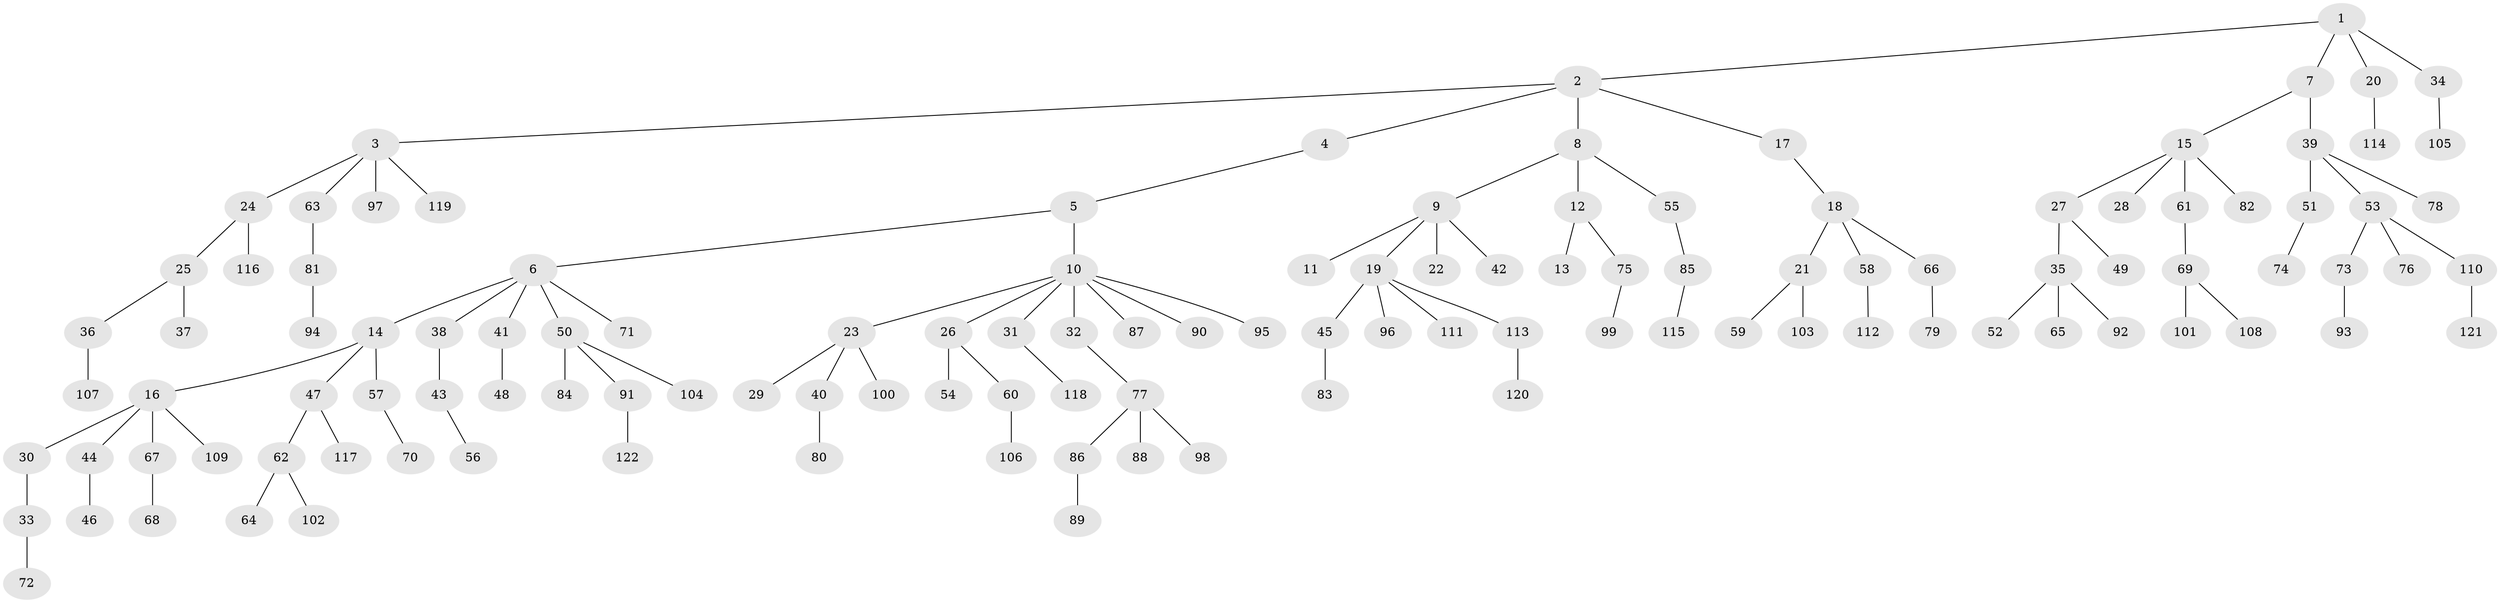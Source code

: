 // coarse degree distribution, {4: 0.07317073170731707, 5: 0.07317073170731707, 3: 0.07317073170731707, 7: 0.012195121951219513, 1: 0.573170731707317, 2: 0.18292682926829268, 6: 0.012195121951219513}
// Generated by graph-tools (version 1.1) at 2025/52/02/27/25 19:52:12]
// undirected, 122 vertices, 121 edges
graph export_dot {
graph [start="1"]
  node [color=gray90,style=filled];
  1;
  2;
  3;
  4;
  5;
  6;
  7;
  8;
  9;
  10;
  11;
  12;
  13;
  14;
  15;
  16;
  17;
  18;
  19;
  20;
  21;
  22;
  23;
  24;
  25;
  26;
  27;
  28;
  29;
  30;
  31;
  32;
  33;
  34;
  35;
  36;
  37;
  38;
  39;
  40;
  41;
  42;
  43;
  44;
  45;
  46;
  47;
  48;
  49;
  50;
  51;
  52;
  53;
  54;
  55;
  56;
  57;
  58;
  59;
  60;
  61;
  62;
  63;
  64;
  65;
  66;
  67;
  68;
  69;
  70;
  71;
  72;
  73;
  74;
  75;
  76;
  77;
  78;
  79;
  80;
  81;
  82;
  83;
  84;
  85;
  86;
  87;
  88;
  89;
  90;
  91;
  92;
  93;
  94;
  95;
  96;
  97;
  98;
  99;
  100;
  101;
  102;
  103;
  104;
  105;
  106;
  107;
  108;
  109;
  110;
  111;
  112;
  113;
  114;
  115;
  116;
  117;
  118;
  119;
  120;
  121;
  122;
  1 -- 2;
  1 -- 7;
  1 -- 20;
  1 -- 34;
  2 -- 3;
  2 -- 4;
  2 -- 8;
  2 -- 17;
  3 -- 24;
  3 -- 63;
  3 -- 97;
  3 -- 119;
  4 -- 5;
  5 -- 6;
  5 -- 10;
  6 -- 14;
  6 -- 38;
  6 -- 41;
  6 -- 50;
  6 -- 71;
  7 -- 15;
  7 -- 39;
  8 -- 9;
  8 -- 12;
  8 -- 55;
  9 -- 11;
  9 -- 19;
  9 -- 22;
  9 -- 42;
  10 -- 23;
  10 -- 26;
  10 -- 31;
  10 -- 32;
  10 -- 87;
  10 -- 90;
  10 -- 95;
  12 -- 13;
  12 -- 75;
  14 -- 16;
  14 -- 47;
  14 -- 57;
  15 -- 27;
  15 -- 28;
  15 -- 61;
  15 -- 82;
  16 -- 30;
  16 -- 44;
  16 -- 67;
  16 -- 109;
  17 -- 18;
  18 -- 21;
  18 -- 58;
  18 -- 66;
  19 -- 45;
  19 -- 96;
  19 -- 111;
  19 -- 113;
  20 -- 114;
  21 -- 59;
  21 -- 103;
  23 -- 29;
  23 -- 40;
  23 -- 100;
  24 -- 25;
  24 -- 116;
  25 -- 36;
  25 -- 37;
  26 -- 54;
  26 -- 60;
  27 -- 35;
  27 -- 49;
  30 -- 33;
  31 -- 118;
  32 -- 77;
  33 -- 72;
  34 -- 105;
  35 -- 52;
  35 -- 65;
  35 -- 92;
  36 -- 107;
  38 -- 43;
  39 -- 51;
  39 -- 53;
  39 -- 78;
  40 -- 80;
  41 -- 48;
  43 -- 56;
  44 -- 46;
  45 -- 83;
  47 -- 62;
  47 -- 117;
  50 -- 84;
  50 -- 91;
  50 -- 104;
  51 -- 74;
  53 -- 73;
  53 -- 76;
  53 -- 110;
  55 -- 85;
  57 -- 70;
  58 -- 112;
  60 -- 106;
  61 -- 69;
  62 -- 64;
  62 -- 102;
  63 -- 81;
  66 -- 79;
  67 -- 68;
  69 -- 101;
  69 -- 108;
  73 -- 93;
  75 -- 99;
  77 -- 86;
  77 -- 88;
  77 -- 98;
  81 -- 94;
  85 -- 115;
  86 -- 89;
  91 -- 122;
  110 -- 121;
  113 -- 120;
}
